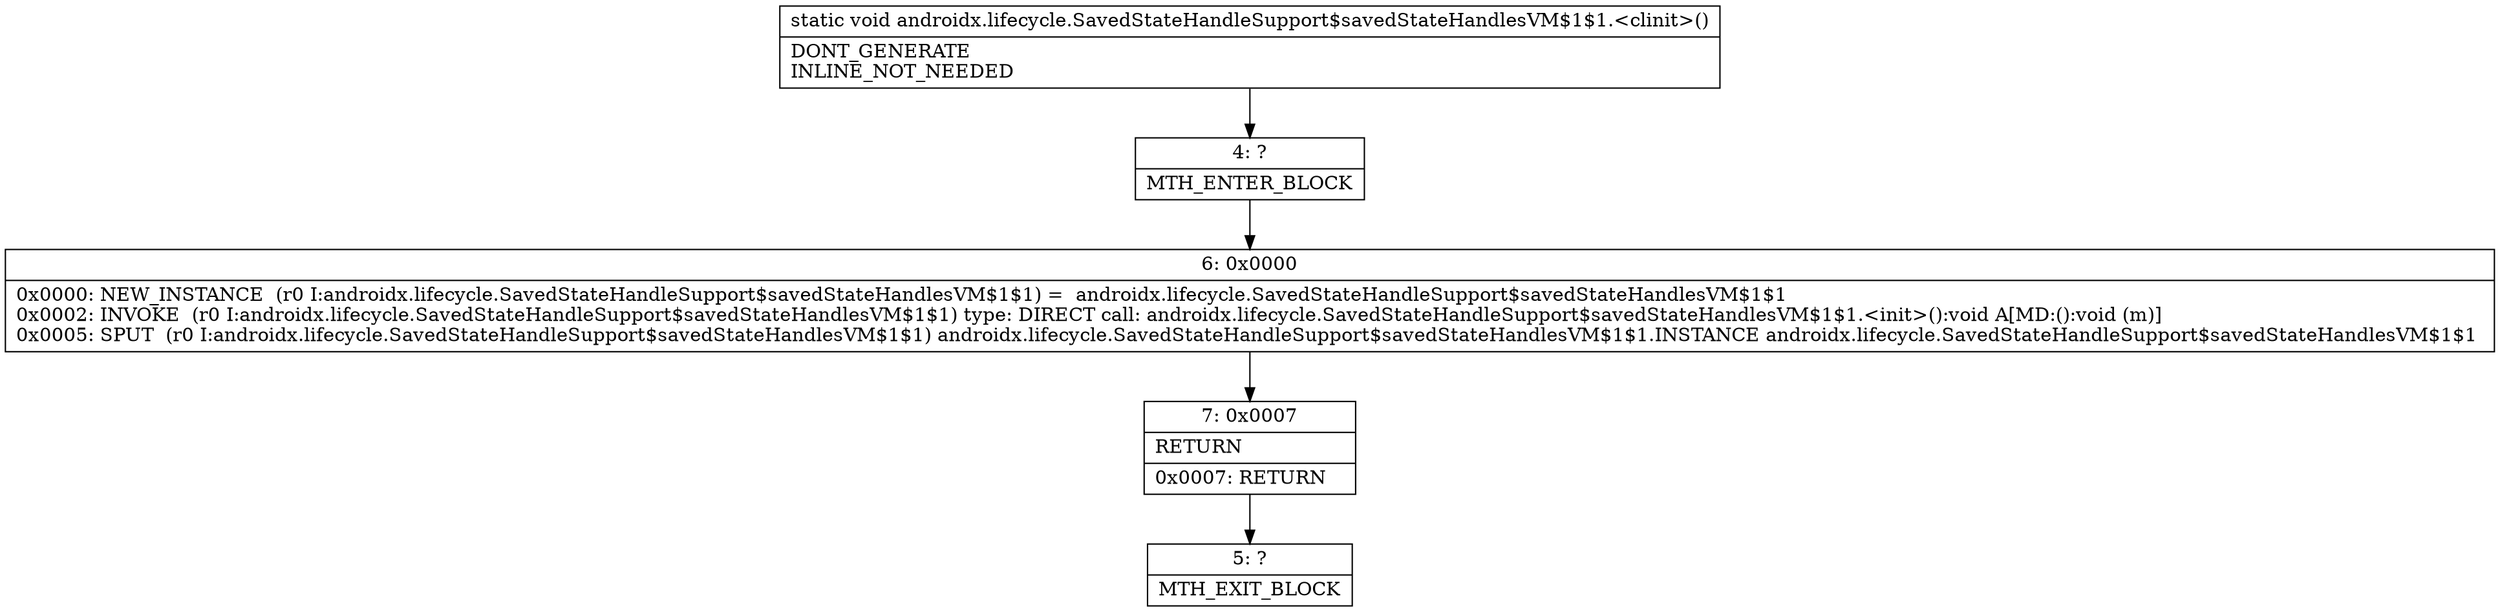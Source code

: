 digraph "CFG forandroidx.lifecycle.SavedStateHandleSupport$savedStateHandlesVM$1$1.\<clinit\>()V" {
Node_4 [shape=record,label="{4\:\ ?|MTH_ENTER_BLOCK\l}"];
Node_6 [shape=record,label="{6\:\ 0x0000|0x0000: NEW_INSTANCE  (r0 I:androidx.lifecycle.SavedStateHandleSupport$savedStateHandlesVM$1$1) =  androidx.lifecycle.SavedStateHandleSupport$savedStateHandlesVM$1$1 \l0x0002: INVOKE  (r0 I:androidx.lifecycle.SavedStateHandleSupport$savedStateHandlesVM$1$1) type: DIRECT call: androidx.lifecycle.SavedStateHandleSupport$savedStateHandlesVM$1$1.\<init\>():void A[MD:():void (m)]\l0x0005: SPUT  (r0 I:androidx.lifecycle.SavedStateHandleSupport$savedStateHandlesVM$1$1) androidx.lifecycle.SavedStateHandleSupport$savedStateHandlesVM$1$1.INSTANCE androidx.lifecycle.SavedStateHandleSupport$savedStateHandlesVM$1$1 \l}"];
Node_7 [shape=record,label="{7\:\ 0x0007|RETURN\l|0x0007: RETURN   \l}"];
Node_5 [shape=record,label="{5\:\ ?|MTH_EXIT_BLOCK\l}"];
MethodNode[shape=record,label="{static void androidx.lifecycle.SavedStateHandleSupport$savedStateHandlesVM$1$1.\<clinit\>()  | DONT_GENERATE\lINLINE_NOT_NEEDED\l}"];
MethodNode -> Node_4;Node_4 -> Node_6;
Node_6 -> Node_7;
Node_7 -> Node_5;
}

